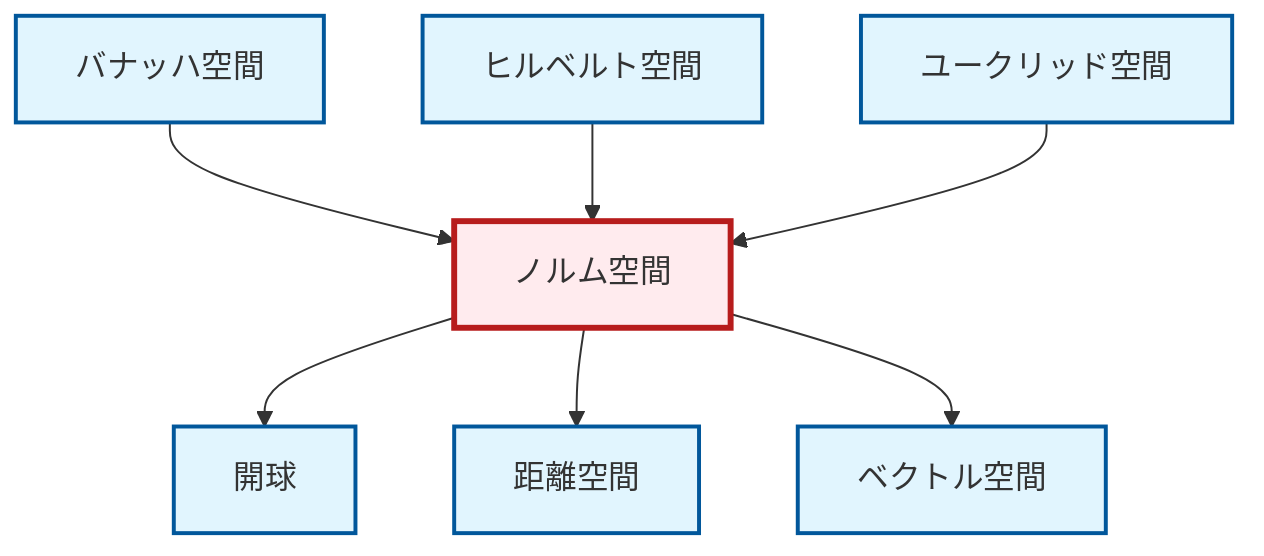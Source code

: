 graph TD
    classDef definition fill:#e1f5fe,stroke:#01579b,stroke-width:2px
    classDef theorem fill:#f3e5f5,stroke:#4a148c,stroke-width:2px
    classDef axiom fill:#fff3e0,stroke:#e65100,stroke-width:2px
    classDef example fill:#e8f5e9,stroke:#1b5e20,stroke-width:2px
    classDef current fill:#ffebee,stroke:#b71c1c,stroke-width:3px
    def-vector-space["ベクトル空間"]:::definition
    def-metric-space["距離空間"]:::definition
    def-hilbert-space["ヒルベルト空間"]:::definition
    def-euclidean-space["ユークリッド空間"]:::definition
    def-normed-vector-space["ノルム空間"]:::definition
    def-open-ball["開球"]:::definition
    def-banach-space["バナッハ空間"]:::definition
    def-banach-space --> def-normed-vector-space
    def-normed-vector-space --> def-open-ball
    def-normed-vector-space --> def-metric-space
    def-hilbert-space --> def-normed-vector-space
    def-normed-vector-space --> def-vector-space
    def-euclidean-space --> def-normed-vector-space
    class def-normed-vector-space current